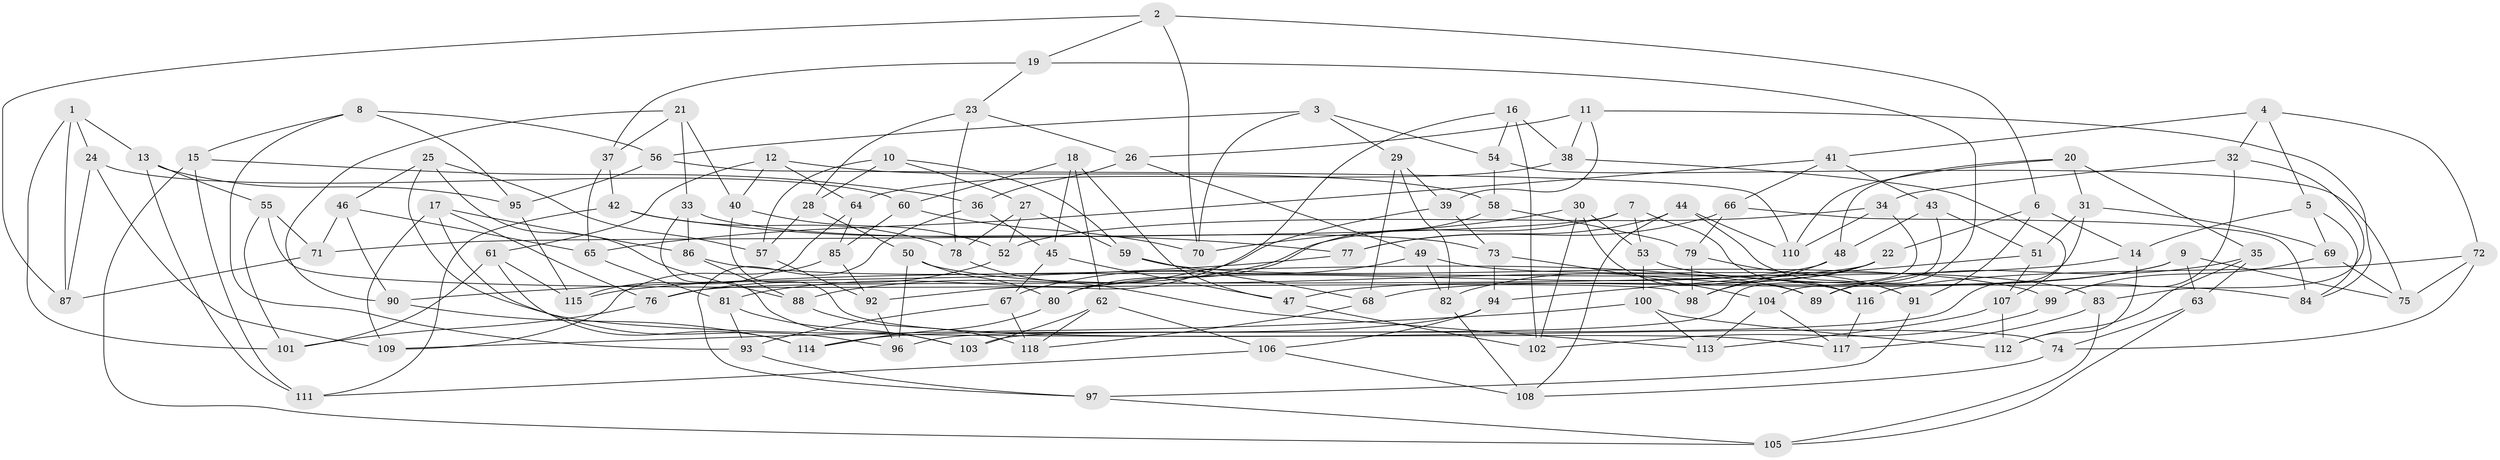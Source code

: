 // Generated by graph-tools (version 1.1) at 2025/50/03/09/25 03:50:46]
// undirected, 118 vertices, 236 edges
graph export_dot {
graph [start="1"]
  node [color=gray90,style=filled];
  1;
  2;
  3;
  4;
  5;
  6;
  7;
  8;
  9;
  10;
  11;
  12;
  13;
  14;
  15;
  16;
  17;
  18;
  19;
  20;
  21;
  22;
  23;
  24;
  25;
  26;
  27;
  28;
  29;
  30;
  31;
  32;
  33;
  34;
  35;
  36;
  37;
  38;
  39;
  40;
  41;
  42;
  43;
  44;
  45;
  46;
  47;
  48;
  49;
  50;
  51;
  52;
  53;
  54;
  55;
  56;
  57;
  58;
  59;
  60;
  61;
  62;
  63;
  64;
  65;
  66;
  67;
  68;
  69;
  70;
  71;
  72;
  73;
  74;
  75;
  76;
  77;
  78;
  79;
  80;
  81;
  82;
  83;
  84;
  85;
  86;
  87;
  88;
  89;
  90;
  91;
  92;
  93;
  94;
  95;
  96;
  97;
  98;
  99;
  100;
  101;
  102;
  103;
  104;
  105;
  106;
  107;
  108;
  109;
  110;
  111;
  112;
  113;
  114;
  115;
  116;
  117;
  118;
  1 -- 24;
  1 -- 101;
  1 -- 13;
  1 -- 87;
  2 -- 6;
  2 -- 19;
  2 -- 87;
  2 -- 70;
  3 -- 29;
  3 -- 70;
  3 -- 54;
  3 -- 56;
  4 -- 41;
  4 -- 5;
  4 -- 32;
  4 -- 72;
  5 -- 14;
  5 -- 69;
  5 -- 84;
  6 -- 14;
  6 -- 91;
  6 -- 22;
  7 -- 53;
  7 -- 71;
  7 -- 116;
  7 -- 88;
  8 -- 95;
  8 -- 15;
  8 -- 93;
  8 -- 56;
  9 -- 68;
  9 -- 75;
  9 -- 47;
  9 -- 63;
  10 -- 57;
  10 -- 27;
  10 -- 59;
  10 -- 28;
  11 -- 84;
  11 -- 26;
  11 -- 38;
  11 -- 39;
  12 -- 64;
  12 -- 58;
  12 -- 61;
  12 -- 40;
  13 -- 95;
  13 -- 111;
  13 -- 55;
  14 -- 115;
  14 -- 112;
  15 -- 111;
  15 -- 105;
  15 -- 36;
  16 -- 92;
  16 -- 102;
  16 -- 54;
  16 -- 38;
  17 -- 76;
  17 -- 96;
  17 -- 109;
  17 -- 86;
  18 -- 47;
  18 -- 45;
  18 -- 60;
  18 -- 62;
  19 -- 89;
  19 -- 23;
  19 -- 37;
  20 -- 31;
  20 -- 48;
  20 -- 35;
  20 -- 110;
  21 -- 90;
  21 -- 40;
  21 -- 33;
  21 -- 37;
  22 -- 82;
  22 -- 76;
  22 -- 98;
  23 -- 78;
  23 -- 26;
  23 -- 28;
  24 -- 60;
  24 -- 109;
  24 -- 87;
  25 -- 57;
  25 -- 88;
  25 -- 117;
  25 -- 46;
  26 -- 49;
  26 -- 36;
  27 -- 52;
  27 -- 78;
  27 -- 59;
  28 -- 50;
  28 -- 57;
  29 -- 82;
  29 -- 39;
  29 -- 68;
  30 -- 89;
  30 -- 102;
  30 -- 70;
  30 -- 53;
  31 -- 69;
  31 -- 96;
  31 -- 51;
  32 -- 83;
  32 -- 34;
  32 -- 99;
  33 -- 73;
  33 -- 86;
  33 -- 103;
  34 -- 103;
  34 -- 110;
  34 -- 52;
  35 -- 112;
  35 -- 89;
  35 -- 63;
  36 -- 45;
  36 -- 97;
  37 -- 65;
  37 -- 42;
  38 -- 107;
  38 -- 64;
  39 -- 81;
  39 -- 73;
  40 -- 52;
  40 -- 74;
  41 -- 66;
  41 -- 65;
  41 -- 43;
  42 -- 111;
  42 -- 77;
  42 -- 78;
  43 -- 51;
  43 -- 48;
  43 -- 104;
  44 -- 110;
  44 -- 108;
  44 -- 91;
  44 -- 77;
  45 -- 67;
  45 -- 47;
  46 -- 65;
  46 -- 71;
  46 -- 90;
  47 -- 102;
  48 -- 98;
  48 -- 80;
  49 -- 67;
  49 -- 83;
  49 -- 82;
  50 -- 80;
  50 -- 116;
  50 -- 96;
  51 -- 94;
  51 -- 107;
  52 -- 76;
  53 -- 100;
  53 -- 84;
  54 -- 75;
  54 -- 58;
  55 -- 71;
  55 -- 101;
  55 -- 98;
  56 -- 110;
  56 -- 95;
  57 -- 92;
  58 -- 80;
  58 -- 79;
  59 -- 99;
  59 -- 68;
  60 -- 70;
  60 -- 85;
  61 -- 101;
  61 -- 115;
  61 -- 114;
  62 -- 118;
  62 -- 106;
  62 -- 103;
  63 -- 74;
  63 -- 105;
  64 -- 85;
  64 -- 115;
  65 -- 81;
  66 -- 84;
  66 -- 77;
  66 -- 79;
  67 -- 93;
  67 -- 118;
  68 -- 118;
  69 -- 99;
  69 -- 75;
  71 -- 87;
  72 -- 75;
  72 -- 116;
  72 -- 74;
  73 -- 94;
  73 -- 104;
  74 -- 108;
  76 -- 101;
  77 -- 90;
  78 -- 113;
  79 -- 98;
  79 -- 91;
  80 -- 114;
  81 -- 103;
  81 -- 93;
  82 -- 108;
  83 -- 105;
  83 -- 117;
  85 -- 92;
  85 -- 109;
  86 -- 88;
  86 -- 89;
  88 -- 118;
  90 -- 114;
  91 -- 97;
  92 -- 96;
  93 -- 97;
  94 -- 106;
  94 -- 114;
  95 -- 115;
  97 -- 105;
  99 -- 102;
  100 -- 113;
  100 -- 109;
  100 -- 112;
  104 -- 113;
  104 -- 117;
  106 -- 108;
  106 -- 111;
  107 -- 113;
  107 -- 112;
  116 -- 117;
}
